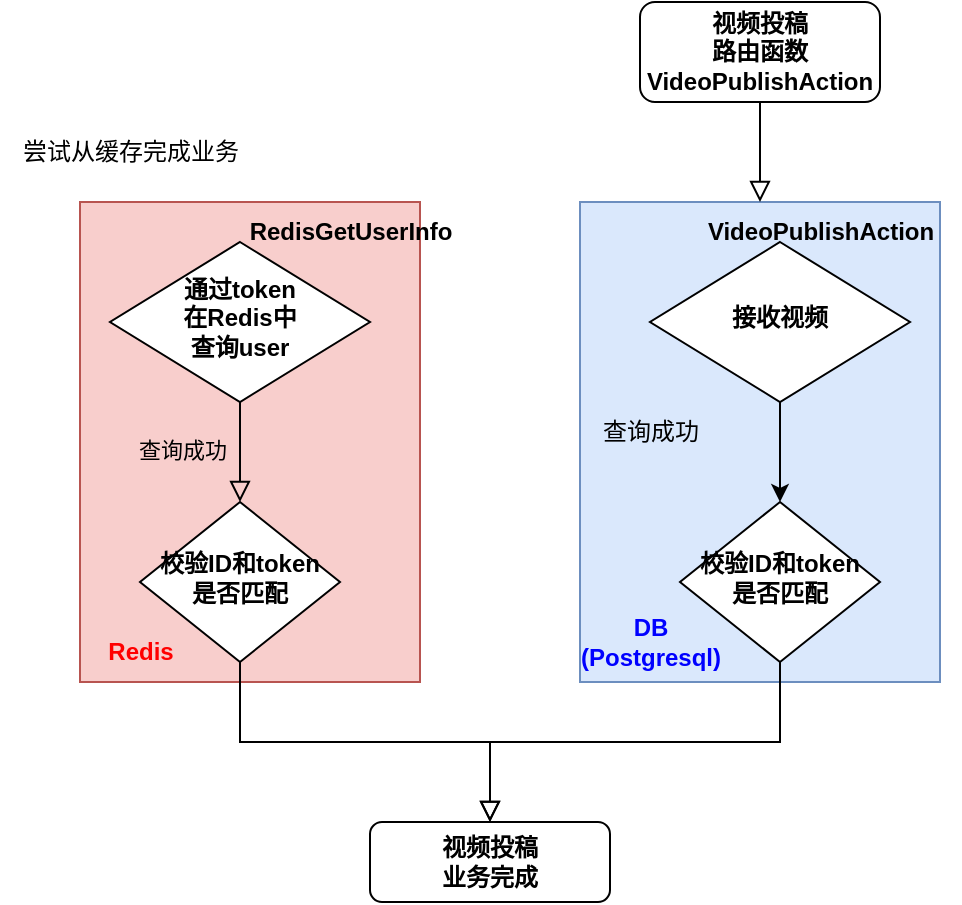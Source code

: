 <mxfile version="21.6.5" type="device">
  <diagram id="C5RBs43oDa-KdzZeNtuy" name="Page-1">
    <mxGraphModel dx="1383" dy="798" grid="1" gridSize="10" guides="1" tooltips="1" connect="1" arrows="1" fold="1" page="1" pageScale="1" pageWidth="827" pageHeight="1169" math="0" shadow="0">
      <root>
        <mxCell id="WIyWlLk6GJQsqaUBKTNV-0" />
        <mxCell id="WIyWlLk6GJQsqaUBKTNV-1" parent="WIyWlLk6GJQsqaUBKTNV-0" />
        <mxCell id="MIeVsVOmGcZFVNaWfFyY-133" value="" style="rounded=0;whiteSpace=wrap;html=1;fillColor=#dae8fc;strokeColor=#6c8ebf;" vertex="1" parent="WIyWlLk6GJQsqaUBKTNV-1">
          <mxGeometry x="390" y="150" width="180" height="240" as="geometry" />
        </mxCell>
        <mxCell id="MIeVsVOmGcZFVNaWfFyY-134" value="" style="rounded=0;whiteSpace=wrap;html=1;fillColor=#f8cecc;strokeColor=#b85450;" vertex="1" parent="WIyWlLk6GJQsqaUBKTNV-1">
          <mxGeometry x="140" y="150" width="170" height="240" as="geometry" />
        </mxCell>
        <mxCell id="MIeVsVOmGcZFVNaWfFyY-135" value="" style="rounded=0;html=1;jettySize=auto;orthogonalLoop=1;fontSize=11;endArrow=block;endFill=0;endSize=8;strokeWidth=1;shadow=0;labelBackgroundColor=none;edgeStyle=orthogonalEdgeStyle;entryX=0.5;entryY=0;entryDx=0;entryDy=0;" edge="1" parent="WIyWlLk6GJQsqaUBKTNV-1" source="MIeVsVOmGcZFVNaWfFyY-136" target="MIeVsVOmGcZFVNaWfFyY-133">
          <mxGeometry relative="1" as="geometry" />
        </mxCell>
        <mxCell id="MIeVsVOmGcZFVNaWfFyY-136" value="&lt;b style=&quot;border-color: var(--border-color);&quot;&gt;视频投稿&lt;br style=&quot;border-color: var(--border-color);&quot;&gt;&lt;/b&gt;&lt;b&gt;路由函数&lt;br&gt;&lt;/b&gt;&lt;b style=&quot;border-color: var(--border-color);&quot;&gt;VideoPublishAction&lt;/b&gt;&lt;b&gt;&lt;br&gt;&lt;/b&gt;" style="rounded=1;whiteSpace=wrap;html=1;fontSize=12;glass=0;strokeWidth=1;shadow=0;" vertex="1" parent="WIyWlLk6GJQsqaUBKTNV-1">
          <mxGeometry x="420" y="50" width="120" height="50" as="geometry" />
        </mxCell>
        <mxCell id="MIeVsVOmGcZFVNaWfFyY-137" value="查询成功" style="rounded=0;html=1;jettySize=auto;orthogonalLoop=1;fontSize=11;endArrow=block;endFill=0;endSize=8;strokeWidth=1;shadow=0;labelBackgroundColor=none;edgeStyle=orthogonalEdgeStyle;" edge="1" parent="WIyWlLk6GJQsqaUBKTNV-1" source="MIeVsVOmGcZFVNaWfFyY-139">
          <mxGeometry y="-30" relative="1" as="geometry">
            <mxPoint as="offset" />
            <mxPoint x="220" y="300" as="targetPoint" />
          </mxGeometry>
        </mxCell>
        <mxCell id="MIeVsVOmGcZFVNaWfFyY-139" value="&lt;b&gt;通过token&lt;br&gt;在Redis中&lt;br&gt;查询user&lt;/b&gt;" style="rhombus;whiteSpace=wrap;html=1;shadow=0;fontFamily=Helvetica;fontSize=12;align=center;strokeWidth=1;spacing=6;spacingTop=-4;" vertex="1" parent="WIyWlLk6GJQsqaUBKTNV-1">
          <mxGeometry x="155" y="170" width="130" height="80" as="geometry" />
        </mxCell>
        <mxCell id="MIeVsVOmGcZFVNaWfFyY-140" value="" style="rounded=0;html=1;jettySize=auto;orthogonalLoop=1;fontSize=11;endArrow=block;endFill=0;endSize=8;strokeWidth=1;shadow=0;labelBackgroundColor=none;edgeStyle=orthogonalEdgeStyle;" edge="1" parent="WIyWlLk6GJQsqaUBKTNV-1" target="MIeVsVOmGcZFVNaWfFyY-142">
          <mxGeometry x="0.171" y="20" relative="1" as="geometry">
            <mxPoint as="offset" />
            <Array as="points">
              <mxPoint x="220" y="420" />
              <mxPoint x="345" y="420" />
            </Array>
            <mxPoint x="220" y="380" as="sourcePoint" />
          </mxGeometry>
        </mxCell>
        <mxCell id="MIeVsVOmGcZFVNaWfFyY-142" value="&lt;b style=&quot;border-color: var(--border-color);&quot;&gt;视频投稿&lt;br&gt;业务完成&lt;/b&gt;" style="rounded=1;whiteSpace=wrap;html=1;fontSize=12;glass=0;strokeWidth=1;shadow=0;" vertex="1" parent="WIyWlLk6GJQsqaUBKTNV-1">
          <mxGeometry x="285" y="460" width="120" height="40" as="geometry" />
        </mxCell>
        <mxCell id="MIeVsVOmGcZFVNaWfFyY-143" value="尝试从缓存完成业务" style="text;html=1;align=center;verticalAlign=middle;resizable=0;points=[];autosize=1;strokeColor=none;fillColor=none;" vertex="1" parent="WIyWlLk6GJQsqaUBKTNV-1">
          <mxGeometry x="100" y="110" width="130" height="30" as="geometry" />
        </mxCell>
        <mxCell id="MIeVsVOmGcZFVNaWfFyY-144" value="&lt;b&gt;&lt;font color=&quot;#ff0000&quot;&gt;Redis&lt;/font&gt;&lt;/b&gt;" style="text;html=1;align=center;verticalAlign=middle;resizable=0;points=[];autosize=1;strokeColor=none;fillColor=none;" vertex="1" parent="WIyWlLk6GJQsqaUBKTNV-1">
          <mxGeometry x="140" y="360" width="60" height="30" as="geometry" />
        </mxCell>
        <mxCell id="MIeVsVOmGcZFVNaWfFyY-146" style="edgeStyle=orthogonalEdgeStyle;rounded=0;orthogonalLoop=1;jettySize=auto;html=1;entryX=0.5;entryY=0;entryDx=0;entryDy=0;" edge="1" parent="WIyWlLk6GJQsqaUBKTNV-1" source="MIeVsVOmGcZFVNaWfFyY-147" target="MIeVsVOmGcZFVNaWfFyY-148">
          <mxGeometry relative="1" as="geometry" />
        </mxCell>
        <mxCell id="MIeVsVOmGcZFVNaWfFyY-147" value="&lt;b&gt;接收视频&lt;br&gt;&lt;/b&gt;" style="rhombus;whiteSpace=wrap;html=1;shadow=0;fontFamily=Helvetica;fontSize=12;align=center;strokeWidth=1;spacing=6;spacingTop=-4;" vertex="1" parent="WIyWlLk6GJQsqaUBKTNV-1">
          <mxGeometry x="425" y="170" width="130" height="80" as="geometry" />
        </mxCell>
        <mxCell id="MIeVsVOmGcZFVNaWfFyY-148" value="&lt;b style=&quot;border-color: var(--border-color);&quot;&gt;校验ID和token&lt;br style=&quot;border-color: var(--border-color);&quot;&gt;是否匹配&lt;/b&gt;" style="rhombus;whiteSpace=wrap;html=1;shadow=0;fontFamily=Helvetica;fontSize=12;align=center;strokeWidth=1;spacing=6;spacingTop=-4;" vertex="1" parent="WIyWlLk6GJQsqaUBKTNV-1">
          <mxGeometry x="440" y="300" width="100" height="80" as="geometry" />
        </mxCell>
        <mxCell id="MIeVsVOmGcZFVNaWfFyY-149" value="查询成功" style="text;html=1;align=center;verticalAlign=middle;resizable=0;points=[];autosize=1;strokeColor=none;fillColor=none;" vertex="1" parent="WIyWlLk6GJQsqaUBKTNV-1">
          <mxGeometry x="390" y="250" width="70" height="30" as="geometry" />
        </mxCell>
        <mxCell id="MIeVsVOmGcZFVNaWfFyY-150" value="&lt;b&gt;&lt;font color=&quot;#0000ff&quot;&gt;DB&lt;br&gt;(Postgresql)&lt;/font&gt;&lt;br&gt;&lt;/b&gt;" style="text;html=1;align=center;verticalAlign=middle;resizable=0;points=[];autosize=1;strokeColor=none;fillColor=none;" vertex="1" parent="WIyWlLk6GJQsqaUBKTNV-1">
          <mxGeometry x="380" y="350" width="90" height="40" as="geometry" />
        </mxCell>
        <mxCell id="MIeVsVOmGcZFVNaWfFyY-154" value="" style="rounded=0;html=1;jettySize=auto;orthogonalLoop=1;fontSize=11;endArrow=block;endFill=0;endSize=8;strokeWidth=1;shadow=0;labelBackgroundColor=none;edgeStyle=orthogonalEdgeStyle;exitX=0.5;exitY=1;exitDx=0;exitDy=0;entryX=0.5;entryY=0;entryDx=0;entryDy=0;" edge="1" parent="WIyWlLk6GJQsqaUBKTNV-1" source="MIeVsVOmGcZFVNaWfFyY-148" target="MIeVsVOmGcZFVNaWfFyY-142">
          <mxGeometry x="0.171" y="20" relative="1" as="geometry">
            <mxPoint as="offset" />
            <mxPoint x="230" y="390" as="sourcePoint" />
            <mxPoint x="355" y="470" as="targetPoint" />
            <Array as="points">
              <mxPoint x="490" y="420" />
              <mxPoint x="345" y="420" />
            </Array>
          </mxGeometry>
        </mxCell>
        <mxCell id="MIeVsVOmGcZFVNaWfFyY-156" value="&lt;b&gt;RedisGetUserInfo&lt;/b&gt;" style="text;html=1;align=center;verticalAlign=middle;resizable=0;points=[];autosize=1;strokeColor=none;fillColor=none;" vertex="1" parent="WIyWlLk6GJQsqaUBKTNV-1">
          <mxGeometry x="215" y="150" width="120" height="30" as="geometry" />
        </mxCell>
        <mxCell id="MIeVsVOmGcZFVNaWfFyY-157" value="&lt;b&gt;VideoPublishAction&lt;/b&gt;" style="text;html=1;align=center;verticalAlign=middle;resizable=0;points=[];autosize=1;strokeColor=none;fillColor=none;" vertex="1" parent="WIyWlLk6GJQsqaUBKTNV-1">
          <mxGeometry x="440" y="150" width="140" height="30" as="geometry" />
        </mxCell>
        <mxCell id="MIeVsVOmGcZFVNaWfFyY-192" value="&lt;b style=&quot;border-color: var(--border-color);&quot;&gt;校验ID和token&lt;br style=&quot;border-color: var(--border-color);&quot;&gt;是否匹配&lt;/b&gt;" style="rhombus;whiteSpace=wrap;html=1;shadow=0;fontFamily=Helvetica;fontSize=12;align=center;strokeWidth=1;spacing=6;spacingTop=-4;" vertex="1" parent="WIyWlLk6GJQsqaUBKTNV-1">
          <mxGeometry x="170" y="300" width="100" height="80" as="geometry" />
        </mxCell>
      </root>
    </mxGraphModel>
  </diagram>
</mxfile>
